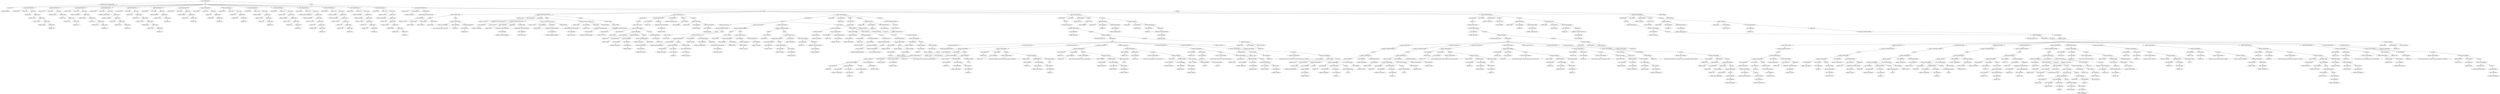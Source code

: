 digraph {
n0 [label="root (CompilationUnit)"];
n1 [label="packageDeclaration (PackageDeclaration)"];
n0 -> n1;
n2 [label="name (Name)"];
n1 -> n2;
n3 [label="identifier='templates'"];
n2 -> n3;
n4 [label="imports"];
n0 -> n4;
n5 [label="import (ImportDeclaration)"];
n4 -> n5;
n6 [label="isAsterisk='false'"];
n5 -> n6;
n7 [label="isStatic='false'"];
n5 -> n7;
n8 [label="name (Name)"];
n5 -> n8;
n9 [label="identifier='Sets'"];
n8 -> n9;
n10 [label="qualifier (Name)"];
n8 -> n10;
n11 [label="identifier='collect'"];
n10 -> n11;
n12 [label="qualifier (Name)"];
n10 -> n12;
n13 [label="identifier='common'"];
n12 -> n13;
n14 [label="qualifier (Name)"];
n12 -> n14;
n15 [label="identifier='google'"];
n14 -> n15;
n16 [label="qualifier (Name)"];
n14 -> n16;
n17 [label="identifier='com'"];
n16 -> n17;
n18 [label="import (ImportDeclaration)"];
n4 -> n18;
n19 [label="isAsterisk='true'"];
n18 -> n19;
n20 [label="isStatic='false'"];
n18 -> n20;
n21 [label="name (Name)"];
n18 -> n21;
n22 [label="identifier='contracts'"];
n21 -> n22;
n23 [label="qualifier (Name)"];
n21 -> n23;
n24 [label="identifier='core'"];
n23 -> n24;
n25 [label="qualifier (Name)"];
n23 -> n25;
n26 [label="identifier='corda'"];
n25 -> n26;
n27 [label="qualifier (Name)"];
n25 -> n27;
n28 [label="identifier='net'"];
n27 -> n28;
n29 [label="import (ImportDeclaration)"];
n4 -> n29;
n30 [label="isAsterisk='false'"];
n29 -> n30;
n31 [label="isStatic='false'"];
n29 -> n31;
n32 [label="name (Name)"];
n29 -> n32;
n33 [label="identifier='AbstractParty'"];
n32 -> n33;
n34 [label="qualifier (Name)"];
n32 -> n34;
n35 [label="identifier='identity'"];
n34 -> n35;
n36 [label="qualifier (Name)"];
n34 -> n36;
n37 [label="identifier='core'"];
n36 -> n37;
n38 [label="qualifier (Name)"];
n36 -> n38;
n39 [label="identifier='corda'"];
n38 -> n39;
n40 [label="qualifier (Name)"];
n38 -> n40;
n41 [label="identifier='net'"];
n40 -> n41;
n42 [label="import (ImportDeclaration)"];
n4 -> n42;
n43 [label="isAsterisk='false'"];
n42 -> n43;
n44 [label="isStatic='false'"];
n42 -> n44;
n45 [label="name (Name)"];
n42 -> n45;
n46 [label="identifier='LedgerTransaction'"];
n45 -> n46;
n47 [label="qualifier (Name)"];
n45 -> n47;
n48 [label="identifier='transactions'"];
n47 -> n48;
n49 [label="qualifier (Name)"];
n47 -> n49;
n50 [label="identifier='core'"];
n49 -> n50;
n51 [label="qualifier (Name)"];
n49 -> n51;
n52 [label="identifier='corda'"];
n51 -> n52;
n53 [label="qualifier (Name)"];
n51 -> n53;
n54 [label="identifier='net'"];
n53 -> n54;
n55 [label="import (ImportDeclaration)"];
n4 -> n55;
n56 [label="isAsterisk='false'"];
n55 -> n56;
n57 [label="isStatic='false'"];
n55 -> n57;
n58 [label="name (Name)"];
n55 -> n58;
n59 [label="identifier='Cash'"];
n58 -> n59;
n60 [label="qualifier (Name)"];
n58 -> n60;
n61 [label="identifier='asset'"];
n60 -> n61;
n62 [label="qualifier (Name)"];
n60 -> n62;
n63 [label="identifier='contracts'"];
n62 -> n63;
n64 [label="qualifier (Name)"];
n62 -> n64;
n65 [label="identifier='finance'"];
n64 -> n65;
n66 [label="qualifier (Name)"];
n64 -> n66;
n67 [label="identifier='corda'"];
n66 -> n67;
n68 [label="qualifier (Name)"];
n66 -> n68;
n69 [label="identifier='net'"];
n68 -> n69;
n70 [label="import (ImportDeclaration)"];
n4 -> n70;
n71 [label="isAsterisk='false'"];
n70 -> n71;
n72 [label="isStatic='false'"];
n70 -> n72;
n73 [label="name (Name)"];
n70 -> n73;
n74 [label="identifier='PublicKey'"];
n73 -> n74;
n75 [label="qualifier (Name)"];
n73 -> n75;
n76 [label="identifier='security'"];
n75 -> n76;
n77 [label="qualifier (Name)"];
n75 -> n77;
n78 [label="identifier='java'"];
n77 -> n78;
n79 [label="import (ImportDeclaration)"];
n4 -> n79;
n80 [label="isAsterisk='false'"];
n79 -> n80;
n81 [label="isStatic='false'"];
n79 -> n81;
n82 [label="name (Name)"];
n79 -> n82;
n83 [label="identifier='HashSet'"];
n82 -> n83;
n84 [label="qualifier (Name)"];
n82 -> n84;
n85 [label="identifier='util'"];
n84 -> n85;
n86 [label="qualifier (Name)"];
n84 -> n86;
n87 [label="identifier='java'"];
n86 -> n87;
n88 [label="import (ImportDeclaration)"];
n4 -> n88;
n89 [label="isAsterisk='false'"];
n88 -> n89;
n90 [label="isStatic='false'"];
n88 -> n90;
n91 [label="name (Name)"];
n88 -> n91;
n92 [label="identifier='List'"];
n91 -> n92;
n93 [label="qualifier (Name)"];
n91 -> n93;
n94 [label="identifier='util'"];
n93 -> n94;
n95 [label="qualifier (Name)"];
n93 -> n95;
n96 [label="identifier='java'"];
n95 -> n96;
n97 [label="import (ImportDeclaration)"];
n4 -> n97;
n98 [label="isAsterisk='false'"];
n97 -> n98;
n99 [label="isStatic='false'"];
n97 -> n99;
n100 [label="name (Name)"];
n97 -> n100;
n101 [label="identifier='Set'"];
n100 -> n101;
n102 [label="qualifier (Name)"];
n100 -> n102;
n103 [label="identifier='util'"];
n102 -> n103;
n104 [label="qualifier (Name)"];
n102 -> n104;
n105 [label="identifier='java'"];
n104 -> n105;
n106 [label="import (ImportDeclaration)"];
n4 -> n106;
n107 [label="isAsterisk='false'"];
n106 -> n107;
n108 [label="isStatic='false'"];
n106 -> n108;
n109 [label="name (Name)"];
n106 -> n109;
n110 [label="identifier='Collectors'"];
n109 -> n110;
n111 [label="qualifier (Name)"];
n109 -> n111;
n112 [label="identifier='stream'"];
n111 -> n112;
n113 [label="qualifier (Name)"];
n111 -> n113;
n114 [label="identifier='util'"];
n113 -> n114;
n115 [label="qualifier (Name)"];
n113 -> n115;
n116 [label="identifier='java'"];
n115 -> n116;
n117 [label="import (ImportDeclaration)"];
n4 -> n117;
n118 [label="isAsterisk='false'"];
n117 -> n118;
n119 [label="isStatic='true'"];
n117 -> n119;
n120 [label="name (Name)"];
n117 -> n120;
n121 [label="identifier='toSet'"];
n120 -> n121;
n122 [label="qualifier (Name)"];
n120 -> n122;
n123 [label="identifier='Collectors'"];
n122 -> n123;
n124 [label="qualifier (Name)"];
n122 -> n124;
n125 [label="identifier='stream'"];
n124 -> n125;
n126 [label="qualifier (Name)"];
n124 -> n126;
n127 [label="identifier='util'"];
n126 -> n127;
n128 [label="qualifier (Name)"];
n126 -> n128;
n129 [label="identifier='java'"];
n128 -> n129;
n130 [label="import (ImportDeclaration)"];
n4 -> n130;
n131 [label="isAsterisk='false'"];
n130 -> n131;
n132 [label="isStatic='true'"];
n130 -> n132;
n133 [label="name (Name)"];
n130 -> n133;
n134 [label="identifier='requireSingleCommand'"];
n133 -> n134;
n135 [label="qualifier (Name)"];
n133 -> n135;
n136 [label="identifier='ContractsDSL'"];
n135 -> n136;
n137 [label="qualifier (Name)"];
n135 -> n137;
n138 [label="identifier='contracts'"];
n137 -> n138;
n139 [label="qualifier (Name)"];
n137 -> n139;
n140 [label="identifier='core'"];
n139 -> n140;
n141 [label="qualifier (Name)"];
n139 -> n141;
n142 [label="identifier='corda'"];
n141 -> n142;
n143 [label="qualifier (Name)"];
n141 -> n143;
n144 [label="identifier='net'"];
n143 -> n144;
n145 [label="import (ImportDeclaration)"];
n4 -> n145;
n146 [label="isAsterisk='false'"];
n145 -> n146;
n147 [label="isStatic='true'"];
n145 -> n147;
n148 [label="name (Name)"];
n145 -> n148;
n149 [label="identifier='requireThat'"];
n148 -> n149;
n150 [label="qualifier (Name)"];
n148 -> n150;
n151 [label="identifier='ContractsDSL'"];
n150 -> n151;
n152 [label="qualifier (Name)"];
n150 -> n152;
n153 [label="identifier='contracts'"];
n152 -> n153;
n154 [label="qualifier (Name)"];
n152 -> n154;
n155 [label="identifier='core'"];
n154 -> n155;
n156 [label="qualifier (Name)"];
n154 -> n156;
n157 [label="identifier='corda'"];
n156 -> n157;
n158 [label="qualifier (Name)"];
n156 -> n158;
n159 [label="identifier='net'"];
n158 -> n159;
n160 [label="import (ImportDeclaration)"];
n4 -> n160;
n161 [label="isAsterisk='false'"];
n160 -> n161;
n162 [label="isStatic='true'"];
n160 -> n162;
n163 [label="name (Name)"];
n160 -> n163;
n164 [label="identifier='withoutIssuer'"];
n163 -> n164;
n165 [label="qualifier (Name)"];
n163 -> n165;
n166 [label="identifier='Structures'"];
n165 -> n166;
n167 [label="qualifier (Name)"];
n165 -> n167;
n168 [label="identifier='contracts'"];
n167 -> n168;
n169 [label="qualifier (Name)"];
n167 -> n169;
n170 [label="identifier='core'"];
n169 -> n170;
n171 [label="qualifier (Name)"];
n169 -> n171;
n172 [label="identifier='corda'"];
n171 -> n172;
n173 [label="qualifier (Name)"];
n171 -> n173;
n174 [label="identifier='net'"];
n173 -> n174;
n175 [label="import (ImportDeclaration)"];
n4 -> n175;
n176 [label="isAsterisk='false'"];
n175 -> n176;
n177 [label="isStatic='true'"];
n175 -> n177;
n178 [label="name (Name)"];
n175 -> n178;
n179 [label="identifier='sumCash'"];
n178 -> n179;
n180 [label="qualifier (Name)"];
n178 -> n180;
n181 [label="identifier='StateSumming'"];
n180 -> n181;
n182 [label="qualifier (Name)"];
n180 -> n182;
n183 [label="identifier='utils'"];
n182 -> n183;
n184 [label="qualifier (Name)"];
n182 -> n184;
n185 [label="identifier='contracts'"];
n184 -> n185;
n186 [label="qualifier (Name)"];
n184 -> n186;
n187 [label="identifier='finance'"];
n186 -> n187;
n188 [label="qualifier (Name)"];
n186 -> n188;
n189 [label="identifier='corda'"];
n188 -> n189;
n190 [label="qualifier (Name)"];
n188 -> n190;
n191 [label="identifier='net'"];
n190 -> n191;
n192 [label="types"];
n0 -> n192;
n193 [label="type (ClassOrInterfaceDeclaration)"];
n192 -> n193;
n194 [label="isInterface='false'"];
n193 -> n194;
n195 [label="name (SimpleName)"];
n193 -> n195;
n196 [label="identifier='IOUContract'"];
n195 -> n196;
n197 [label="implementedTypes"];
n193 -> n197;
n198 [label="implementedType (ClassOrInterfaceType)"];
n197 -> n198;
n199 [label="name (SimpleName)"];
n198 -> n199;
n200 [label="identifier='Contract'"];
n199 -> n200;
n201 [label="members"];
n193 -> n201;
n202 [label="member (FieldDeclaration)"];
n201 -> n202;
n203 [label="modifiers"];
n202 -> n203;
n204 [label="modifier (Modifier)"];
n203 -> n204;
n205 [label="keyword='PUBLIC'"];
n204 -> n205;
n206 [label="modifier (Modifier)"];
n203 -> n206;
n207 [label="keyword='STATIC'"];
n206 -> n207;
n208 [label="modifier (Modifier)"];
n203 -> n208;
n209 [label="keyword='FINAL'"];
n208 -> n209;
n210 [label="variables"];
n202 -> n210;
n211 [label="variable (VariableDeclarator)"];
n210 -> n211;
n212 [label="initializer (StringLiteralExpr)"];
n211 -> n212;
n213 [label="value='com.example.contract.IOUContract'"];
n212 -> n213;
n214 [label="name (SimpleName)"];
n211 -> n214;
n215 [label="identifier='ID'"];
n214 -> n215;
n216 [label="type (ClassOrInterfaceType)"];
n211 -> n216;
n217 [label="name (SimpleName)"];
n216 -> n217;
n218 [label="identifier='String'"];
n217 -> n218;
n219 [label="member (ClassOrInterfaceDeclaration)"];
n201 -> n219;
n220 [label="isInterface='true'"];
n219 -> n220;
n221 [label="name (SimpleName)"];
n219 -> n221;
n222 [label="identifier='Commands'"];
n221 -> n222;
n223 [label="extendedTypes"];
n219 -> n223;
n224 [label="extendedType (ClassOrInterfaceType)"];
n223 -> n224;
n225 [label="name (SimpleName)"];
n224 -> n225;
n226 [label="identifier='CommandData'"];
n225 -> n226;
n227 [label="members"];
n219 -> n227;
n228 [label="member (ClassOrInterfaceDeclaration)"];
n227 -> n228;
n229 [label="isInterface='false'"];
n228 -> n229;
n230 [label="name (SimpleName)"];
n228 -> n230;
n231 [label="identifier='Issue'"];
n230 -> n231;
n232 [label="extendedTypes"];
n228 -> n232;
n233 [label="extendedType (ClassOrInterfaceType)"];
n232 -> n233;
n234 [label="name (SimpleName)"];
n233 -> n234;
n235 [label="identifier='TypeOnlyCommandData'"];
n234 -> n235;
n236 [label="implementedTypes"];
n228 -> n236;
n237 [label="implementedType (ClassOrInterfaceType)"];
n236 -> n237;
n238 [label="name (SimpleName)"];
n237 -> n238;
n239 [label="identifier='Commands'"];
n238 -> n239;
n240 [label="member (ClassOrInterfaceDeclaration)"];
n227 -> n240;
n241 [label="isInterface='false'"];
n240 -> n241;
n242 [label="name (SimpleName)"];
n240 -> n242;
n243 [label="identifier='Transfer'"];
n242 -> n243;
n244 [label="extendedTypes"];
n240 -> n244;
n245 [label="extendedType (ClassOrInterfaceType)"];
n244 -> n245;
n246 [label="name (SimpleName)"];
n245 -> n246;
n247 [label="identifier='TypeOnlyCommandData'"];
n246 -> n247;
n248 [label="implementedTypes"];
n240 -> n248;
n249 [label="implementedType (ClassOrInterfaceType)"];
n248 -> n249;
n250 [label="name (SimpleName)"];
n249 -> n250;
n251 [label="identifier='Commands'"];
n250 -> n251;
n252 [label="member (ClassOrInterfaceDeclaration)"];
n227 -> n252;
n253 [label="isInterface='false'"];
n252 -> n253;
n254 [label="name (SimpleName)"];
n252 -> n254;
n255 [label="identifier='Settle'"];
n254 -> n255;
n256 [label="extendedTypes"];
n252 -> n256;
n257 [label="extendedType (ClassOrInterfaceType)"];
n256 -> n257;
n258 [label="name (SimpleName)"];
n257 -> n258;
n259 [label="identifier='TypeOnlyCommandData'"];
n258 -> n259;
n260 [label="implementedTypes"];
n252 -> n260;
n261 [label="implementedType (ClassOrInterfaceType)"];
n260 -> n261;
n262 [label="name (SimpleName)"];
n261 -> n262;
n263 [label="identifier='Commands'"];
n262 -> n263;
n264 [label="modifiers"];
n219 -> n264;
n265 [label="modifier (Modifier)"];
n264 -> n265;
n266 [label="keyword='PUBLIC'"];
n265 -> n266;
n267 [label="member (MethodDeclaration)"];
n201 -> n267;
n268 [label="body (BlockStmt)"];
n267 -> n268;
n269 [label="statements"];
n268 -> n269;
n270 [label="statement (ReturnStmt)"];
n269 -> n270;
n271 [label="expression (MethodCallExpr)"];
n270 -> n271;
n272 [label="name (SimpleName)"];
n271 -> n272;
n273 [label="identifier='collect'"];
n272 -> n273;
n274 [label="scope (MethodCallExpr)"];
n271 -> n274;
n275 [label="name (SimpleName)"];
n274 -> n275;
n276 [label="identifier='map'"];
n275 -> n276;
n277 [label="scope (MethodCallExpr)"];
n274 -> n277;
n278 [label="name (SimpleName)"];
n277 -> n278;
n279 [label="identifier='stream'"];
n278 -> n279;
n280 [label="scope (MethodCallExpr)"];
n277 -> n280;
n281 [label="name (SimpleName)"];
n280 -> n281;
n282 [label="identifier='getParticipants'"];
n281 -> n282;
n283 [label="scope (NameExpr)"];
n280 -> n283;
n284 [label="name (SimpleName)"];
n283 -> n284;
n285 [label="identifier='obligation'"];
n284 -> n285;
n286 [label="arguments"];
n274 -> n286;
n287 [label="argument (MethodReferenceExpr)"];
n286 -> n287;
n288 [label="identifier='getOwningKey'"];
n287 -> n288;
n289 [label="scope (TypeExpr)"];
n287 -> n289;
n290 [label="type (ClassOrInterfaceType)"];
n289 -> n290;
n291 [label="name (SimpleName)"];
n290 -> n291;
n292 [label="identifier='AbstractParty'"];
n291 -> n292;
n293 [label="arguments"];
n271 -> n293;
n294 [label="argument (MethodCallExpr)"];
n293 -> n294;
n295 [label="name (SimpleName)"];
n294 -> n295;
n296 [label="identifier='toSet'"];
n295 -> n296;
n297 [label="type (ClassOrInterfaceType)"];
n267 -> n297;
n298 [label="name (SimpleName)"];
n297 -> n298;
n299 [label="identifier='Set'"];
n298 -> n299;
n300 [label="typeArguments"];
n297 -> n300;
n301 [label="typeArgument (ClassOrInterfaceType)"];
n300 -> n301;
n302 [label="name (SimpleName)"];
n301 -> n302;
n303 [label="identifier='PublicKey'"];
n302 -> n303;
n304 [label="name (SimpleName)"];
n267 -> n304;
n305 [label="identifier='keysFromParticipants'"];
n304 -> n305;
n306 [label="modifiers"];
n267 -> n306;
n307 [label="modifier (Modifier)"];
n306 -> n307;
n308 [label="keyword='PRIVATE'"];
n307 -> n308;
n309 [label="parameters"];
n267 -> n309;
n310 [label="parameter (Parameter)"];
n309 -> n310;
n311 [label="isVarArgs='false'"];
n310 -> n311;
n312 [label="name (SimpleName)"];
n310 -> n312;
n313 [label="identifier='obligation'"];
n312 -> n313;
n314 [label="type (ClassOrInterfaceType)"];
n310 -> n314;
n315 [label="name (SimpleName)"];
n314 -> n315;
n316 [label="identifier='IOUState'"];
n315 -> n316;
n317 [label="member (MethodDeclaration)"];
n201 -> n317;
n318 [label="body (BlockStmt)"];
n317 -> n318;
n319 [label="statements"];
n318 -> n319;
n320 [label="statement (ExpressionStmt)"];
n319 -> n320;
n321 [label="expression (VariableDeclarationExpr)"];
n320 -> n321;
n322 [label="modifiers"];
n321 -> n322;
n323 [label="modifier (Modifier)"];
n322 -> n323;
n324 [label="keyword='FINAL'"];
n323 -> n324;
n325 [label="variables"];
n321 -> n325;
n326 [label="variable (VariableDeclarator)"];
n325 -> n326;
n327 [label="initializer (MethodCallExpr)"];
n326 -> n327;
n328 [label="name (SimpleName)"];
n327 -> n328;
n329 [label="identifier='requireSingleCommand'"];
n328 -> n329;
n330 [label="arguments"];
n327 -> n330;
n331 [label="argument (MethodCallExpr)"];
n330 -> n331;
n332 [label="name (SimpleName)"];
n331 -> n332;
n333 [label="identifier='getCommands'"];
n332 -> n333;
n334 [label="scope (NameExpr)"];
n331 -> n334;
n335 [label="name (SimpleName)"];
n334 -> n335;
n336 [label="identifier='tx'"];
n335 -> n336;
n337 [label="argument (ClassExpr)"];
n330 -> n337;
n338 [label="type (ClassOrInterfaceType)"];
n337 -> n338;
n339 [label="name (SimpleName)"];
n338 -> n339;
n340 [label="identifier='Commands'"];
n339 -> n340;
n341 [label="name (SimpleName)"];
n326 -> n341;
n342 [label="identifier='command'"];
n341 -> n342;
n343 [label="type (ClassOrInterfaceType)"];
n326 -> n343;
n344 [label="name (SimpleName)"];
n343 -> n344;
n345 [label="identifier='CommandWithParties'"];
n344 -> n345;
n346 [label="typeArguments"];
n343 -> n346;
n347 [label="typeArgument (ClassOrInterfaceType)"];
n346 -> n347;
n348 [label="name (SimpleName)"];
n347 -> n348;
n349 [label="identifier='Commands'"];
n348 -> n349;
n350 [label="statement (ExpressionStmt)"];
n319 -> n350;
n351 [label="expression (VariableDeclarationExpr)"];
n350 -> n351;
n352 [label="modifiers"];
n351 -> n352;
n353 [label="modifier (Modifier)"];
n352 -> n353;
n354 [label="keyword='FINAL'"];
n353 -> n354;
n355 [label="variables"];
n351 -> n355;
n356 [label="variable (VariableDeclarator)"];
n355 -> n356;
n357 [label="initializer (MethodCallExpr)"];
n356 -> n357;
n358 [label="name (SimpleName)"];
n357 -> n358;
n359 [label="identifier='getValue'"];
n358 -> n359;
n360 [label="scope (NameExpr)"];
n357 -> n360;
n361 [label="name (SimpleName)"];
n360 -> n361;
n362 [label="identifier='command'"];
n361 -> n362;
n363 [label="name (SimpleName)"];
n356 -> n363;
n364 [label="identifier='commandData'"];
n363 -> n364;
n365 [label="type (ClassOrInterfaceType)"];
n356 -> n365;
n366 [label="name (SimpleName)"];
n365 -> n366;
n367 [label="identifier='Commands'"];
n366 -> n367;
n368 [label="statement (ExpressionStmt)"];
n319 -> n368;
n369 [label="expression (VariableDeclarationExpr)"];
n368 -> n369;
n370 [label="modifiers"];
n369 -> n370;
n371 [label="modifier (Modifier)"];
n370 -> n371;
n372 [label="keyword='FINAL'"];
n371 -> n372;
n373 [label="variables"];
n369 -> n373;
n374 [label="variable (VariableDeclarator)"];
n373 -> n374;
n375 [label="initializer (ObjectCreationExpr)"];
n374 -> n375;
n376 [label="type (ClassOrInterfaceType)"];
n375 -> n376;
n377 [label="name (SimpleName)"];
n376 -> n377;
n378 [label="identifier='HashSet'"];
n377 -> n378;
n379 [label="arguments"];
n375 -> n379;
n380 [label="argument (MethodCallExpr)"];
n379 -> n380;
n381 [label="name (SimpleName)"];
n380 -> n381;
n382 [label="identifier='getSigners'"];
n381 -> n382;
n383 [label="scope (NameExpr)"];
n380 -> n383;
n384 [label="name (SimpleName)"];
n383 -> n384;
n385 [label="identifier='command'"];
n384 -> n385;
n386 [label="name (SimpleName)"];
n374 -> n386;
n387 [label="identifier='setOfSigners'"];
n386 -> n387;
n388 [label="type (ClassOrInterfaceType)"];
n374 -> n388;
n389 [label="name (SimpleName)"];
n388 -> n389;
n390 [label="identifier='Set'"];
n389 -> n390;
n391 [label="typeArguments"];
n388 -> n391;
n392 [label="typeArgument (ClassOrInterfaceType)"];
n391 -> n392;
n393 [label="name (SimpleName)"];
n392 -> n393;
n394 [label="identifier='PublicKey'"];
n393 -> n394;
n395 [label="statement (IfStmt)"];
n319 -> n395;
n396 [label="condition (InstanceOfExpr)"];
n395 -> n396;
n397 [label="expression (NameExpr)"];
n396 -> n397;
n398 [label="name (SimpleName)"];
n397 -> n398;
n399 [label="identifier='commandData'"];
n398 -> n399;
n400 [label="type (ClassOrInterfaceType)"];
n396 -> n400;
n401 [label="name (SimpleName)"];
n400 -> n401;
n402 [label="identifier='Issue'"];
n401 -> n402;
n403 [label="scope (ClassOrInterfaceType)"];
n400 -> n403;
n404 [label="name (SimpleName)"];
n403 -> n404;
n405 [label="identifier='Commands'"];
n404 -> n405;
n406 [label="elseStmt (IfStmt)"];
n395 -> n406;
n407 [label="condition (InstanceOfExpr)"];
n406 -> n407;
n408 [label="expression (NameExpr)"];
n407 -> n408;
n409 [label="name (SimpleName)"];
n408 -> n409;
n410 [label="identifier='commandData'"];
n409 -> n410;
n411 [label="type (ClassOrInterfaceType)"];
n407 -> n411;
n412 [label="name (SimpleName)"];
n411 -> n412;
n413 [label="identifier='Settle'"];
n412 -> n413;
n414 [label="scope (ClassOrInterfaceType)"];
n411 -> n414;
n415 [label="name (SimpleName)"];
n414 -> n415;
n416 [label="identifier='Commands'"];
n415 -> n416;
n417 [label="elseStmt (BlockStmt)"];
n406 -> n417;
n418 [label="statements"];
n417 -> n418;
n419 [label="statement (ThrowStmt)"];
n418 -> n419;
n420 [label="expression (ObjectCreationExpr)"];
n419 -> n420;
n421 [label="type (ClassOrInterfaceType)"];
n420 -> n421;
n422 [label="name (SimpleName)"];
n421 -> n422;
n423 [label="identifier='IllegalArgumentException'"];
n422 -> n423;
n424 [label="arguments"];
n420 -> n424;
n425 [label="argument (StringLiteralExpr)"];
n424 -> n425;
n426 [label="value='Unrecognised command.'"];
n425 -> n426;
n427 [label="thenStmt (BlockStmt)"];
n406 -> n427;
n428 [label="statements"];
n427 -> n428;
n429 [label="statement (ExpressionStmt)"];
n428 -> n429;
n430 [label="expression (MethodCallExpr)"];
n429 -> n430;
n431 [label="name (SimpleName)"];
n430 -> n431;
n432 [label="identifier='verifySettle'"];
n431 -> n432;
n433 [label="arguments"];
n430 -> n433;
n434 [label="argument (NameExpr)"];
n433 -> n434;
n435 [label="name (SimpleName)"];
n434 -> n435;
n436 [label="identifier='tx'"];
n435 -> n436;
n437 [label="argument (NameExpr)"];
n433 -> n437;
n438 [label="name (SimpleName)"];
n437 -> n438;
n439 [label="identifier='setOfSigners'"];
n438 -> n439;
n440 [label="thenStmt (BlockStmt)"];
n395 -> n440;
n441 [label="statements"];
n440 -> n441;
n442 [label="statement (ExpressionStmt)"];
n441 -> n442;
n443 [label="expression (MethodCallExpr)"];
n442 -> n443;
n444 [label="name (SimpleName)"];
n443 -> n444;
n445 [label="identifier='verifyIssue'"];
n444 -> n445;
n446 [label="arguments"];
n443 -> n446;
n447 [label="argument (NameExpr)"];
n446 -> n447;
n448 [label="name (SimpleName)"];
n447 -> n448;
n449 [label="identifier='tx'"];
n448 -> n449;
n450 [label="argument (NameExpr)"];
n446 -> n450;
n451 [label="name (SimpleName)"];
n450 -> n451;
n452 [label="identifier='setOfSigners'"];
n451 -> n452;
n453 [label="type (VoidType)"];
n317 -> n453;
n454 [label="name (SimpleName)"];
n317 -> n454;
n455 [label="identifier='verify'"];
n454 -> n455;
n456 [label="modifiers"];
n317 -> n456;
n457 [label="modifier (Modifier)"];
n456 -> n457;
n458 [label="keyword='PUBLIC'"];
n457 -> n458;
n459 [label="parameters"];
n317 -> n459;
n460 [label="parameter (Parameter)"];
n459 -> n460;
n461 [label="isVarArgs='false'"];
n460 -> n461;
n462 [label="name (SimpleName)"];
n460 -> n462;
n463 [label="identifier='tx'"];
n462 -> n463;
n464 [label="type (ClassOrInterfaceType)"];
n460 -> n464;
n465 [label="name (SimpleName)"];
n464 -> n465;
n466 [label="identifier='LedgerTransaction'"];
n465 -> n466;
n467 [label="annotations"];
n317 -> n467;
n468 [label="annotation (MarkerAnnotationExpr)"];
n467 -> n468;
n469 [label="name (Name)"];
n468 -> n469;
n470 [label="identifier='Override'"];
n469 -> n470;
n471 [label="member (MethodDeclaration)"];
n201 -> n471;
n472 [label="body (BlockStmt)"];
n471 -> n472;
n473 [label="statements"];
n472 -> n473;
n474 [label="statement (ExpressionStmt)"];
n473 -> n474;
n475 [label="expression (MethodCallExpr)"];
n474 -> n475;
n476 [label="name (SimpleName)"];
n475 -> n476;
n477 [label="identifier='requireThat'"];
n476 -> n477;
n478 [label="arguments"];
n475 -> n478;
n479 [label="argument (LambdaExpr)"];
n478 -> n479;
n480 [label="isEnclosingParameters='false'"];
n479 -> n480;
n481 [label="body (BlockStmt)"];
n479 -> n481;
n482 [label="statements"];
n481 -> n482;
n483 [label="statement (ExpressionStmt)"];
n482 -> n483;
n484 [label="expression (VariableDeclarationExpr)"];
n483 -> n484;
n485 [label="variables"];
n484 -> n485;
n486 [label="variable (VariableDeclarator)"];
n485 -> n486;
n487 [label="initializer (CastExpr)"];
n486 -> n487;
n488 [label="expression (MethodCallExpr)"];
n487 -> n488;
n489 [label="name (SimpleName)"];
n488 -> n489;
n490 [label="identifier='get'"];
n489 -> n490;
n491 [label="scope (MethodCallExpr)"];
n488 -> n491;
n492 [label="name (SimpleName)"];
n491 -> n492;
n493 [label="identifier='getOutputStates'"];
n492 -> n493;
n494 [label="scope (NameExpr)"];
n491 -> n494;
n495 [label="name (SimpleName)"];
n494 -> n495;
n496 [label="identifier='tx'"];
n495 -> n496;
n497 [label="arguments"];
n488 -> n497;
n498 [label="argument (IntegerLiteralExpr)"];
n497 -> n498;
n499 [label="value='0'"];
n498 -> n499;
n500 [label="type (ClassOrInterfaceType)"];
n487 -> n500;
n501 [label="name (SimpleName)"];
n500 -> n501;
n502 [label="identifier='IOUState'"];
n501 -> n502;
n503 [label="name (SimpleName)"];
n486 -> n503;
n504 [label="identifier='obligation'"];
n503 -> n504;
n505 [label="type (ClassOrInterfaceType)"];
n486 -> n505;
n506 [label="name (SimpleName)"];
n505 -> n506;
n507 [label="identifier='IOUState'"];
n506 -> n507;
n508 [label="statement (ExpressionStmt)"];
n482 -> n508;
n509 [label="expression (MethodCallExpr)"];
n508 -> n509;
n510 [label="name (SimpleName)"];
n509 -> n510;
n511 [label="identifier='using'"];
n510 -> n511;
n512 [label="scope (NameExpr)"];
n509 -> n512;
n513 [label="name (SimpleName)"];
n512 -> n513;
n514 [label="identifier='req'"];
n513 -> n514;
n515 [label="arguments"];
n509 -> n515;
n516 [label="argument (StringLiteralExpr)"];
n515 -> n516;
n517 [label="value='No inputs should be consumed when issuing an obligation.'"];
n516 -> n517;
n518 [label="argument (BinaryExpr)"];
n515 -> n518;
n519 [label="operator='EQUALS'"];
n518 -> n519;
n520 [label="left (MethodCallExpr)"];
n518 -> n520;
n521 [label="name (SimpleName)"];
n520 -> n521;
n522 [label="identifier='size'"];
n521 -> n522;
n523 [label="scope (MethodCallExpr)"];
n520 -> n523;
n524 [label="name (SimpleName)"];
n523 -> n524;
n525 [label="identifier='getInputStates'"];
n524 -> n525;
n526 [label="scope (NameExpr)"];
n523 -> n526;
n527 [label="name (SimpleName)"];
n526 -> n527;
n528 [label="identifier='tx'"];
n527 -> n528;
n529 [label="right (IntegerLiteralExpr)"];
n518 -> n529;
n530 [label="value='0'"];
n529 -> n530;
n531 [label="statement (ExpressionStmt)"];
n482 -> n531;
n532 [label="expression (MethodCallExpr)"];
n531 -> n532;
n533 [label="name (SimpleName)"];
n532 -> n533;
n534 [label="identifier='using'"];
n533 -> n534;
n535 [label="scope (NameExpr)"];
n532 -> n535;
n536 [label="name (SimpleName)"];
n535 -> n536;
n537 [label="identifier='req'"];
n536 -> n537;
n538 [label="arguments"];
n532 -> n538;
n539 [label="argument (StringLiteralExpr)"];
n538 -> n539;
n540 [label="value='Only one obligation state should be created when issuing an obligation.'"];
n539 -> n540;
n541 [label="argument (BinaryExpr)"];
n538 -> n541;
n542 [label="operator='EQUALS'"];
n541 -> n542;
n543 [label="left (MethodCallExpr)"];
n541 -> n543;
n544 [label="name (SimpleName)"];
n543 -> n544;
n545 [label="identifier='size'"];
n544 -> n545;
n546 [label="scope (MethodCallExpr)"];
n543 -> n546;
n547 [label="name (SimpleName)"];
n546 -> n547;
n548 [label="identifier='getOutputStates'"];
n547 -> n548;
n549 [label="scope (NameExpr)"];
n546 -> n549;
n550 [label="name (SimpleName)"];
n549 -> n550;
n551 [label="identifier='tx'"];
n550 -> n551;
n552 [label="right (IntegerLiteralExpr)"];
n541 -> n552;
n553 [label="value='1'"];
n552 -> n553;
n554 [label="statement (ExpressionStmt)"];
n482 -> n554;
n555 [label="expression (MethodCallExpr)"];
n554 -> n555;
n556 [label="name (SimpleName)"];
n555 -> n556;
n557 [label="identifier='using'"];
n556 -> n557;
n558 [label="scope (NameExpr)"];
n555 -> n558;
n559 [label="name (SimpleName)"];
n558 -> n559;
n560 [label="identifier='req'"];
n559 -> n560;
n561 [label="arguments"];
n555 -> n561;
n562 [label="argument (StringLiteralExpr)"];
n561 -> n562;
n563 [label="value='A newly issued obligation must have a positive amount.'"];
n562 -> n563;
n564 [label="argument (BinaryExpr)"];
n561 -> n564;
n565 [label="operator='GREATER'"];
n564 -> n565;
n566 [label="left (MethodCallExpr)"];
n564 -> n566;
n567 [label="name (SimpleName)"];
n566 -> n567;
n568 [label="identifier='getQuantity'"];
n567 -> n568;
n569 [label="scope (MethodCallExpr)"];
n566 -> n569;
n570 [label="name (SimpleName)"];
n569 -> n570;
n571 [label="identifier='getValue'"];
n570 -> n571;
n572 [label="scope (NameExpr)"];
n569 -> n572;
n573 [label="name (SimpleName)"];
n572 -> n573;
n574 [label="identifier='obligation'"];
n573 -> n574;
n575 [label="right (IntegerLiteralExpr)"];
n564 -> n575;
n576 [label="value='0'"];
n575 -> n576;
n577 [label="statement (ExpressionStmt)"];
n482 -> n577;
n578 [label="expression (MethodCallExpr)"];
n577 -> n578;
n579 [label="name (SimpleName)"];
n578 -> n579;
n580 [label="identifier='using'"];
n579 -> n580;
n581 [label="scope (NameExpr)"];
n578 -> n581;
n582 [label="name (SimpleName)"];
n581 -> n582;
n583 [label="identifier='req'"];
n582 -> n583;
n584 [label="arguments"];
n578 -> n584;
n585 [label="argument (StringLiteralExpr)"];
n584 -> n585;
n586 [label="value='A newly issued obligation must be less than $150.'"];
n585 -> n586;
n587 [label="argument (BinaryExpr)"];
n584 -> n587;
n588 [label="operator='LESS'"];
n587 -> n588;
n589 [label="left (MethodCallExpr)"];
n587 -> n589;
n590 [label="name (SimpleName)"];
n589 -> n590;
n591 [label="identifier='getQuantity'"];
n590 -> n591;
n592 [label="scope (MethodCallExpr)"];
n589 -> n592;
n593 [label="name (SimpleName)"];
n592 -> n593;
n594 [label="identifier='getValue'"];
n593 -> n594;
n595 [label="scope (NameExpr)"];
n592 -> n595;
n596 [label="name (SimpleName)"];
n595 -> n596;
n597 [label="identifier='obligation'"];
n596 -> n597;
n598 [label="right (BinaryExpr)"];
n587 -> n598;
n599 [label="operator='MULTIPLY'"];
n598 -> n599;
n600 [label="left (IntegerLiteralExpr)"];
n598 -> n600;
n601 [label="value='150'"];
n600 -> n601;
n602 [label="right (IntegerLiteralExpr)"];
n598 -> n602;
n603 [label="value='100'"];
n602 -> n603;
n604 [label="statement (ExpressionStmt)"];
n482 -> n604;
n605 [label="expression (MethodCallExpr)"];
n604 -> n605;
n606 [label="name (SimpleName)"];
n605 -> n606;
n607 [label="identifier='using'"];
n606 -> n607;
n608 [label="scope (NameExpr)"];
n605 -> n608;
n609 [label="name (SimpleName)"];
n608 -> n609;
n610 [label="identifier='req'"];
n609 -> n610;
n611 [label="arguments"];
n605 -> n611;
n612 [label="argument (StringLiteralExpr)"];
n611 -> n612;
n613 [label="value='The lender and borrower cannot be the same identity.'"];
n612 -> n613;
n614 [label="argument (MethodCallExpr)"];
n611 -> n614;
n615 [label="name (SimpleName)"];
n614 -> n615;
n616 [label="identifier='equals'"];
n615 -> n616;
n617 [label="scope (MethodCallExpr)"];
n614 -> n617;
n618 [label="name (SimpleName)"];
n617 -> n618;
n619 [label="identifier='getBorrower'"];
n618 -> n619;
n620 [label="scope (NameExpr)"];
n617 -> n620;
n621 [label="name (SimpleName)"];
n620 -> n621;
n622 [label="identifier='obligation'"];
n621 -> n622;
n623 [label="arguments"];
n614 -> n623;
n624 [label="argument (MethodCallExpr)"];
n623 -> n624;
n625 [label="name (SimpleName)"];
n624 -> n625;
n626 [label="identifier='getLender'"];
n625 -> n626;
n627 [label="scope (NameExpr)"];
n624 -> n627;
n628 [label="name (SimpleName)"];
n627 -> n628;
n629 [label="identifier='obligation'"];
n628 -> n629;
n630 [label="statement (ExpressionStmt)"];
n482 -> n630;
n631 [label="expression (MethodCallExpr)"];
n630 -> n631;
n632 [label="name (SimpleName)"];
n631 -> n632;
n633 [label="identifier='using'"];
n632 -> n633;
n634 [label="scope (NameExpr)"];
n631 -> n634;
n635 [label="name (SimpleName)"];
n634 -> n635;
n636 [label="identifier='req'"];
n635 -> n636;
n637 [label="arguments"];
n631 -> n637;
n638 [label="argument (StringLiteralExpr)"];
n637 -> n638;
n639 [label="value='Both lender and borrower together only may sign obligation issue transaction.'"];
n638 -> n639;
n640 [label="argument (MethodCallExpr)"];
n637 -> n640;
n641 [label="name (SimpleName)"];
n640 -> n641;
n642 [label="identifier='equals'"];
n641 -> n642;
n643 [label="scope (NameExpr)"];
n640 -> n643;
n644 [label="name (SimpleName)"];
n643 -> n644;
n645 [label="identifier='signers'"];
n644 -> n645;
n646 [label="arguments"];
n640 -> n646;
n647 [label="argument (MethodCallExpr)"];
n646 -> n647;
n648 [label="name (SimpleName)"];
n647 -> n648;
n649 [label="identifier='keysFromParticipants'"];
n648 -> n649;
n650 [label="arguments"];
n647 -> n650;
n651 [label="argument (NameExpr)"];
n650 -> n651;
n652 [label="name (SimpleName)"];
n651 -> n652;
n653 [label="identifier='obligation'"];
n652 -> n653;
n654 [label="statement (ReturnStmt)"];
n482 -> n654;
n655 [label="expression (NullLiteralExpr)"];
n654 -> n655;
n656 [label="parameters"];
n479 -> n656;
n657 [label="parameter (Parameter)"];
n656 -> n657;
n658 [label="isVarArgs='false'"];
n657 -> n658;
n659 [label="name (SimpleName)"];
n657 -> n659;
n660 [label="identifier='req'"];
n659 -> n660;
n661 [label="type (UnknownType)"];
n657 -> n661;
n662 [label="type (VoidType)"];
n471 -> n662;
n663 [label="name (SimpleName)"];
n471 -> n663;
n664 [label="identifier='verifyIssue'"];
n663 -> n664;
n665 [label="modifiers"];
n471 -> n665;
n666 [label="modifier (Modifier)"];
n665 -> n666;
n667 [label="keyword='PRIVATE'"];
n666 -> n667;
n668 [label="parameters"];
n471 -> n668;
n669 [label="parameter (Parameter)"];
n668 -> n669;
n670 [label="isVarArgs='false'"];
n669 -> n670;
n671 [label="name (SimpleName)"];
n669 -> n671;
n672 [label="identifier='tx'"];
n671 -> n672;
n673 [label="type (ClassOrInterfaceType)"];
n669 -> n673;
n674 [label="name (SimpleName)"];
n673 -> n674;
n675 [label="identifier='LedgerTransaction'"];
n674 -> n675;
n676 [label="parameter (Parameter)"];
n668 -> n676;
n677 [label="isVarArgs='false'"];
n676 -> n677;
n678 [label="name (SimpleName)"];
n676 -> n678;
n679 [label="identifier='signers'"];
n678 -> n679;
n680 [label="type (ClassOrInterfaceType)"];
n676 -> n680;
n681 [label="name (SimpleName)"];
n680 -> n681;
n682 [label="identifier='Set'"];
n681 -> n682;
n683 [label="typeArguments"];
n680 -> n683;
n684 [label="typeArgument (ClassOrInterfaceType)"];
n683 -> n684;
n685 [label="name (SimpleName)"];
n684 -> n685;
n686 [label="identifier='PublicKey'"];
n685 -> n686;
n687 [label="member (MethodDeclaration)"];
n201 -> n687;
n688 [label="body (BlockStmt)"];
n687 -> n688;
n689 [label="statements"];
n688 -> n689;
n690 [label="statement (ExpressionStmt)"];
n689 -> n690;
n691 [label="expression (MethodCallExpr)"];
n690 -> n691;
n692 [label="name (SimpleName)"];
n691 -> n692;
n693 [label="identifier='requireThat'"];
n692 -> n693;
n694 [label="arguments"];
n691 -> n694;
n695 [label="argument (LambdaExpr)"];
n694 -> n695;
n696 [label="isEnclosingParameters='false'"];
n695 -> n696;
n697 [label="body (BlockStmt)"];
n695 -> n697;
n698 [label="statements"];
n697 -> n698;
n699 [label="statement (ExpressionStmt)"];
n698 -> n699;
n700 [label="expression (VariableDeclarationExpr)"];
n699 -> n700;
n701 [label="variables"];
n700 -> n701;
n702 [label="variable (VariableDeclarator)"];
n701 -> n702;
n703 [label="initializer (CastExpr)"];
n702 -> n703;
n704 [label="expression (MethodCallExpr)"];
n703 -> n704;
n705 [label="name (SimpleName)"];
n704 -> n705;
n706 [label="identifier='get'"];
n705 -> n706;
n707 [label="scope (MethodCallExpr)"];
n704 -> n707;
n708 [label="name (SimpleName)"];
n707 -> n708;
n709 [label="identifier='getInputStates'"];
n708 -> n709;
n710 [label="scope (NameExpr)"];
n707 -> n710;
n711 [label="name (SimpleName)"];
n710 -> n711;
n712 [label="identifier='tx'"];
n711 -> n712;
n713 [label="arguments"];
n704 -> n713;
n714 [label="argument (IntegerLiteralExpr)"];
n713 -> n714;
n715 [label="value='0'"];
n714 -> n715;
n716 [label="type (ClassOrInterfaceType)"];
n703 -> n716;
n717 [label="name (SimpleName)"];
n716 -> n717;
n718 [label="identifier='IOUState'"];
n717 -> n718;
n719 [label="name (SimpleName)"];
n702 -> n719;
n720 [label="identifier='inputObligation'"];
n719 -> n720;
n721 [label="type (ClassOrInterfaceType)"];
n702 -> n721;
n722 [label="name (SimpleName)"];
n721 -> n722;
n723 [label="identifier='IOUState'"];
n722 -> n723;
n724 [label="statement (ExpressionStmt)"];
n698 -> n724;
n725 [label="expression (VariableDeclarationExpr)"];
n724 -> n725;
n726 [label="variables"];
n725 -> n726;
n727 [label="variable (VariableDeclarator)"];
n726 -> n727;
n728 [label="initializer (CastExpr)"];
n727 -> n728;
n729 [label="expression (MethodCallExpr)"];
n728 -> n729;
n730 [label="name (SimpleName)"];
n729 -> n730;
n731 [label="identifier='get'"];
n730 -> n731;
n732 [label="scope (MethodCallExpr)"];
n729 -> n732;
n733 [label="name (SimpleName)"];
n732 -> n733;
n734 [label="identifier='getOutputStates'"];
n733 -> n734;
n735 [label="scope (NameExpr)"];
n732 -> n735;
n736 [label="name (SimpleName)"];
n735 -> n736;
n737 [label="identifier='tx'"];
n736 -> n737;
n738 [label="arguments"];
n729 -> n738;
n739 [label="argument (IntegerLiteralExpr)"];
n738 -> n739;
n740 [label="value='0'"];
n739 -> n740;
n741 [label="type (ClassOrInterfaceType)"];
n728 -> n741;
n742 [label="name (SimpleName)"];
n741 -> n742;
n743 [label="identifier='IOUState'"];
n742 -> n743;
n744 [label="name (SimpleName)"];
n727 -> n744;
n745 [label="identifier='outputObligation'"];
n744 -> n745;
n746 [label="type (ClassOrInterfaceType)"];
n727 -> n746;
n747 [label="name (SimpleName)"];
n746 -> n747;
n748 [label="identifier='IOUState'"];
n747 -> n748;
n749 [label="statement (ExpressionStmt)"];
n698 -> n749;
n750 [label="expression (MethodCallExpr)"];
n749 -> n750;
n751 [label="name (SimpleName)"];
n750 -> n751;
n752 [label="identifier='using'"];
n751 -> n752;
n753 [label="scope (NameExpr)"];
n750 -> n753;
n754 [label="name (SimpleName)"];
n753 -> n754;
n755 [label="identifier='req'"];
n754 -> n755;
n756 [label="arguments"];
n750 -> n756;
n757 [label="argument (StringLiteralExpr)"];
n756 -> n757;
n758 [label="value='An obligation transfer transaction should only consume one input state.'"];
n757 -> n758;
n759 [label="argument (BinaryExpr)"];
n756 -> n759;
n760 [label="operator='EQUALS'"];
n759 -> n760;
n761 [label="left (MethodCallExpr)"];
n759 -> n761;
n762 [label="name (SimpleName)"];
n761 -> n762;
n763 [label="identifier='size'"];
n762 -> n763;
n764 [label="scope (MethodCallExpr)"];
n761 -> n764;
n765 [label="name (SimpleName)"];
n764 -> n765;
n766 [label="identifier='getInputs'"];
n765 -> n766;
n767 [label="scope (NameExpr)"];
n764 -> n767;
n768 [label="name (SimpleName)"];
n767 -> n768;
n769 [label="identifier='tx'"];
n768 -> n769;
n770 [label="right (IntegerLiteralExpr)"];
n759 -> n770;
n771 [label="value='1'"];
n770 -> n771;
n772 [label="statement (ExpressionStmt)"];
n698 -> n772;
n773 [label="expression (MethodCallExpr)"];
n772 -> n773;
n774 [label="name (SimpleName)"];
n773 -> n774;
n775 [label="identifier='using'"];
n774 -> n775;
n776 [label="scope (NameExpr)"];
n773 -> n776;
n777 [label="name (SimpleName)"];
n776 -> n777;
n778 [label="identifier='req'"];
n777 -> n778;
n779 [label="arguments"];
n773 -> n779;
n780 [label="argument (StringLiteralExpr)"];
n779 -> n780;
n781 [label="value='An obligation transfer transaction should only create one output state.'"];
n780 -> n781;
n782 [label="argument (BinaryExpr)"];
n779 -> n782;
n783 [label="operator='EQUALS'"];
n782 -> n783;
n784 [label="left (MethodCallExpr)"];
n782 -> n784;
n785 [label="name (SimpleName)"];
n784 -> n785;
n786 [label="identifier='size'"];
n785 -> n786;
n787 [label="scope (MethodCallExpr)"];
n784 -> n787;
n788 [label="name (SimpleName)"];
n787 -> n788;
n789 [label="identifier='getOutputs'"];
n788 -> n789;
n790 [label="scope (NameExpr)"];
n787 -> n790;
n791 [label="name (SimpleName)"];
n790 -> n791;
n792 [label="identifier='tx'"];
n791 -> n792;
n793 [label="right (IntegerLiteralExpr)"];
n782 -> n793;
n794 [label="value='1'"];
n793 -> n794;
n795 [label="statement (ExpressionStmt)"];
n698 -> n795;
n796 [label="expression (MethodCallExpr)"];
n795 -> n796;
n797 [label="name (SimpleName)"];
n796 -> n797;
n798 [label="identifier='using'"];
n797 -> n798;
n799 [label="scope (NameExpr)"];
n796 -> n799;
n800 [label="name (SimpleName)"];
n799 -> n800;
n801 [label="identifier='req'"];
n800 -> n801;
n802 [label="arguments"];
n796 -> n802;
n803 [label="argument (StringLiteralExpr)"];
n802 -> n803;
n804 [label="value='The lender property must change in a transfer.'"];
n803 -> n804;
n805 [label="argument (BinaryExpr)"];
n802 -> n805;
n806 [label="operator='NOT_EQUALS'"];
n805 -> n806;
n807 [label="left (MethodCallExpr)"];
n805 -> n807;
n808 [label="name (SimpleName)"];
n807 -> n808;
n809 [label="identifier='getLender'"];
n808 -> n809;
n810 [label="scope (NameExpr)"];
n807 -> n810;
n811 [label="name (SimpleName)"];
n810 -> n811;
n812 [label="identifier='inputObligation'"];
n811 -> n812;
n813 [label="right (EnclosedExpr)"];
n805 -> n813;
n814 [label="inner (MethodCallExpr)"];
n813 -> n814;
n815 [label="name (SimpleName)"];
n814 -> n815;
n816 [label="identifier='getLender'"];
n815 -> n816;
n817 [label="scope (NameExpr)"];
n814 -> n817;
n818 [label="name (SimpleName)"];
n817 -> n818;
n819 [label="identifier='outputObligation'"];
n818 -> n819;
n820 [label="statement (ExpressionStmt)"];
n698 -> n820;
n821 [label="expression (MethodCallExpr)"];
n820 -> n821;
n822 [label="name (SimpleName)"];
n821 -> n822;
n823 [label="identifier='using'"];
n822 -> n823;
n824 [label="scope (NameExpr)"];
n821 -> n824;
n825 [label="name (SimpleName)"];
n824 -> n825;
n826 [label="identifier='req'"];
n825 -> n826;
n827 [label="arguments"];
n821 -> n827;
n828 [label="argument (StringLiteralExpr)"];
n827 -> n828;
n829 [label="value='The borrower, old lender and new lender only must sign an obligation transfer transaction'"];
n828 -> n829;
n830 [label="argument (MethodCallExpr)"];
n827 -> n830;
n831 [label="name (SimpleName)"];
n830 -> n831;
n832 [label="identifier='equals'"];
n831 -> n832;
n833 [label="scope (NameExpr)"];
n830 -> n833;
n834 [label="name (SimpleName)"];
n833 -> n834;
n835 [label="identifier='signers'"];
n834 -> n835;
n836 [label="arguments"];
n830 -> n836;
n837 [label="argument (MethodCallExpr)"];
n836 -> n837;
n838 [label="name (SimpleName)"];
n837 -> n838;
n839 [label="identifier='union'"];
n838 -> n839;
n840 [label="scope (NameExpr)"];
n837 -> n840;
n841 [label="name (SimpleName)"];
n840 -> n841;
n842 [label="identifier='Sets'"];
n841 -> n842;
n843 [label="arguments"];
n837 -> n843;
n844 [label="argument (MethodCallExpr)"];
n843 -> n844;
n845 [label="name (SimpleName)"];
n844 -> n845;
n846 [label="identifier='keysFromParticipants'"];
n845 -> n846;
n847 [label="arguments"];
n844 -> n847;
n848 [label="argument (NameExpr)"];
n847 -> n848;
n849 [label="name (SimpleName)"];
n848 -> n849;
n850 [label="identifier='inputObligation'"];
n849 -> n850;
n851 [label="argument (MethodCallExpr)"];
n843 -> n851;
n852 [label="name (SimpleName)"];
n851 -> n852;
n853 [label="identifier='keysFromParticipants'"];
n852 -> n853;
n854 [label="arguments"];
n851 -> n854;
n855 [label="argument (NameExpr)"];
n854 -> n855;
n856 [label="name (SimpleName)"];
n855 -> n856;
n857 [label="identifier='outputObligation'"];
n856 -> n857;
n858 [label="statement (ReturnStmt)"];
n698 -> n858;
n859 [label="expression (NullLiteralExpr)"];
n858 -> n859;
n860 [label="parameters"];
n695 -> n860;
n861 [label="parameter (Parameter)"];
n860 -> n861;
n862 [label="isVarArgs='false'"];
n861 -> n862;
n863 [label="name (SimpleName)"];
n861 -> n863;
n864 [label="identifier='req'"];
n863 -> n864;
n865 [label="type (UnknownType)"];
n861 -> n865;
n866 [label="type (VoidType)"];
n687 -> n866;
n867 [label="name (SimpleName)"];
n687 -> n867;
n868 [label="identifier='verifyTransfer'"];
n867 -> n868;
n869 [label="modifiers"];
n687 -> n869;
n870 [label="modifier (Modifier)"];
n869 -> n870;
n871 [label="keyword='PRIVATE'"];
n870 -> n871;
n872 [label="parameters"];
n687 -> n872;
n873 [label="parameter (Parameter)"];
n872 -> n873;
n874 [label="isVarArgs='false'"];
n873 -> n874;
n875 [label="name (SimpleName)"];
n873 -> n875;
n876 [label="identifier='tx'"];
n875 -> n876;
n877 [label="type (ClassOrInterfaceType)"];
n873 -> n877;
n878 [label="name (SimpleName)"];
n877 -> n878;
n879 [label="identifier='LedgerTransaction'"];
n878 -> n879;
n880 [label="parameter (Parameter)"];
n872 -> n880;
n881 [label="isVarArgs='false'"];
n880 -> n881;
n882 [label="name (SimpleName)"];
n880 -> n882;
n883 [label="identifier='signers'"];
n882 -> n883;
n884 [label="type (ClassOrInterfaceType)"];
n880 -> n884;
n885 [label="name (SimpleName)"];
n884 -> n885;
n886 [label="identifier='Set'"];
n885 -> n886;
n887 [label="typeArguments"];
n884 -> n887;
n888 [label="typeArgument (ClassOrInterfaceType)"];
n887 -> n888;
n889 [label="name (SimpleName)"];
n888 -> n889;
n890 [label="identifier='PublicKey'"];
n889 -> n890;
n891 [label="member (MethodDeclaration)"];
n201 -> n891;
n892 [label="body (BlockStmt)"];
n891 -> n892;
n893 [label="statements"];
n892 -> n893;
n894 [label="statement (ExpressionStmt)"];
n893 -> n894;
n895 [label="expression (MethodCallExpr)"];
n894 -> n895;
n896 [label="name (SimpleName)"];
n895 -> n896;
n897 [label="identifier='requireThat'"];
n896 -> n897;
n898 [label="arguments"];
n895 -> n898;
n899 [label="argument (LambdaExpr)"];
n898 -> n899;
n900 [label="isEnclosingParameters='false'"];
n899 -> n900;
n901 [label="body (BlockStmt)"];
n899 -> n901;
n902 [label="statements"];
n901 -> n902;
n903 [label="statement (ExpressionStmt)"];
n902 -> n903;
n904 [label="expression (VariableDeclarationExpr)"];
n903 -> n904;
n905 [label="variables"];
n904 -> n905;
n906 [label="variable (VariableDeclarator)"];
n905 -> n906;
n907 [label="initializer (MethodCallExpr)"];
n906 -> n907;
n908 [label="name (SimpleName)"];
n907 -> n908;
n909 [label="identifier='inputsOfType'"];
n908 -> n909;
n910 [label="scope (NameExpr)"];
n907 -> n910;
n911 [label="name (SimpleName)"];
n910 -> n911;
n912 [label="identifier='tx'"];
n911 -> n912;
n913 [label="arguments"];
n907 -> n913;
n914 [label="argument (ClassExpr)"];
n913 -> n914;
n915 [label="type (ClassOrInterfaceType)"];
n914 -> n915;
n916 [label="name (SimpleName)"];
n915 -> n916;
n917 [label="identifier='IOUState'"];
n916 -> n917;
n918 [label="name (SimpleName)"];
n906 -> n918;
n919 [label="identifier='obligationInputs'"];
n918 -> n919;
n920 [label="type (ClassOrInterfaceType)"];
n906 -> n920;
n921 [label="name (SimpleName)"];
n920 -> n921;
n922 [label="identifier='List'"];
n921 -> n922;
n923 [label="typeArguments"];
n920 -> n923;
n924 [label="typeArgument (ClassOrInterfaceType)"];
n923 -> n924;
n925 [label="name (SimpleName)"];
n924 -> n925;
n926 [label="identifier='IOUState'"];
n925 -> n926;
n927 [label="statement (ExpressionStmt)"];
n902 -> n927;
n928 [label="expression (VariableDeclarationExpr)"];
n927 -> n928;
n929 [label="variables"];
n928 -> n929;
n930 [label="variable (VariableDeclarator)"];
n929 -> n930;
n931 [label="initializer (MethodCallExpr)"];
n930 -> n931;
n932 [label="name (SimpleName)"];
n931 -> n932;
n933 [label="identifier='outputsOfType'"];
n932 -> n933;
n934 [label="scope (NameExpr)"];
n931 -> n934;
n935 [label="name (SimpleName)"];
n934 -> n935;
n936 [label="identifier='tx'"];
n935 -> n936;
n937 [label="arguments"];
n931 -> n937;
n938 [label="argument (ClassExpr)"];
n937 -> n938;
n939 [label="type (ClassOrInterfaceType)"];
n938 -> n939;
n940 [label="name (SimpleName)"];
n939 -> n940;
n941 [label="identifier='IOUState'"];
n940 -> n941;
n942 [label="name (SimpleName)"];
n930 -> n942;
n943 [label="identifier='obligationOutputs'"];
n942 -> n943;
n944 [label="type (ClassOrInterfaceType)"];
n930 -> n944;
n945 [label="name (SimpleName)"];
n944 -> n945;
n946 [label="identifier='List'"];
n945 -> n946;
n947 [label="typeArguments"];
n944 -> n947;
n948 [label="typeArgument (ClassOrInterfaceType)"];
n947 -> n948;
n949 [label="name (SimpleName)"];
n948 -> n949;
n950 [label="identifier='IOUState'"];
n949 -> n950;
n951 [label="statement (ExpressionStmt)"];
n902 -> n951;
n952 [label="expression (VariableDeclarationExpr)"];
n951 -> n952;
n953 [label="variables"];
n952 -> n953;
n954 [label="variable (VariableDeclarator)"];
n953 -> n954;
n955 [label="initializer (CastExpr)"];
n954 -> n955;
n956 [label="expression (MethodCallExpr)"];
n955 -> n956;
n957 [label="name (SimpleName)"];
n956 -> n957;
n958 [label="identifier='get'"];
n957 -> n958;
n959 [label="scope (MethodCallExpr)"];
n956 -> n959;
n960 [label="name (SimpleName)"];
n959 -> n960;
n961 [label="identifier='getInputStates'"];
n960 -> n961;
n962 [label="scope (NameExpr)"];
n959 -> n962;
n963 [label="name (SimpleName)"];
n962 -> n963;
n964 [label="identifier='tx'"];
n963 -> n964;
n965 [label="arguments"];
n956 -> n965;
n966 [label="argument (IntegerLiteralExpr)"];
n965 -> n966;
n967 [label="value='0'"];
n966 -> n967;
n968 [label="type (ClassOrInterfaceType)"];
n955 -> n968;
n969 [label="name (SimpleName)"];
n968 -> n969;
n970 [label="identifier='IOUState'"];
n969 -> n970;
n971 [label="name (SimpleName)"];
n954 -> n971;
n972 [label="identifier='inputObligation'"];
n971 -> n972;
n973 [label="type (ClassOrInterfaceType)"];
n954 -> n973;
n974 [label="name (SimpleName)"];
n973 -> n974;
n975 [label="identifier='IOUState'"];
n974 -> n975;
n976 [label="statement (ExpressionStmt)"];
n902 -> n976;
n977 [label="expression (VariableDeclarationExpr)"];
n976 -> n977;
n978 [label="variables"];
n977 -> n978;
n979 [label="variable (VariableDeclarator)"];
n978 -> n979;
n980 [label="initializer (CastExpr)"];
n979 -> n980;
n981 [label="expression (MethodCallExpr)"];
n980 -> n981;
n982 [label="name (SimpleName)"];
n981 -> n982;
n983 [label="identifier='get'"];
n982 -> n983;
n984 [label="scope (MethodCallExpr)"];
n981 -> n984;
n985 [label="name (SimpleName)"];
n984 -> n985;
n986 [label="identifier='getOutputStates'"];
n985 -> n986;
n987 [label="scope (NameExpr)"];
n984 -> n987;
n988 [label="name (SimpleName)"];
n987 -> n988;
n989 [label="identifier='tx'"];
n988 -> n989;
n990 [label="arguments"];
n981 -> n990;
n991 [label="argument (IntegerLiteralExpr)"];
n990 -> n991;
n992 [label="value='0'"];
n991 -> n992;
n993 [label="type (ClassOrInterfaceType)"];
n980 -> n993;
n994 [label="name (SimpleName)"];
n993 -> n994;
n995 [label="identifier='IOUState'"];
n994 -> n995;
n996 [label="name (SimpleName)"];
n979 -> n996;
n997 [label="identifier='outputObligation'"];
n996 -> n997;
n998 [label="type (ClassOrInterfaceType)"];
n979 -> n998;
n999 [label="name (SimpleName)"];
n998 -> n999;
n1000 [label="identifier='IOUState'"];
n999 -> n1000;
n1001 [label="statement (ExpressionStmt)"];
n902 -> n1001;
n1002 [label="expression (VariableDeclarationExpr)"];
n1001 -> n1002;
n1003 [label="variables"];
n1002 -> n1003;
n1004 [label="variable (VariableDeclarator)"];
n1003 -> n1004;
n1005 [label="initializer (MethodCallExpr)"];
n1004 -> n1005;
n1006 [label="name (SimpleName)"];
n1005 -> n1006;
n1007 [label="identifier='outputsOfType'"];
n1006 -> n1007;
n1008 [label="scope (NameExpr)"];
n1005 -> n1008;
n1009 [label="name (SimpleName)"];
n1008 -> n1009;
n1010 [label="identifier='tx'"];
n1009 -> n1010;
n1011 [label="arguments"];
n1005 -> n1011;
n1012 [label="argument (ClassExpr)"];
n1011 -> n1012;
n1013 [label="type (ClassOrInterfaceType)"];
n1012 -> n1013;
n1014 [label="name (SimpleName)"];
n1013 -> n1014;
n1015 [label="identifier='State'"];
n1014 -> n1015;
n1016 [label="scope (ClassOrInterfaceType)"];
n1013 -> n1016;
n1017 [label="name (SimpleName)"];
n1016 -> n1017;
n1018 [label="identifier='Cash'"];
n1017 -> n1018;
n1019 [label="name (SimpleName)"];
n1004 -> n1019;
n1020 [label="identifier='cash'"];
n1019 -> n1020;
n1021 [label="type (ClassOrInterfaceType)"];
n1004 -> n1021;
n1022 [label="name (SimpleName)"];
n1021 -> n1022;
n1023 [label="identifier='List'"];
n1022 -> n1023;
n1024 [label="typeArguments"];
n1021 -> n1024;
n1025 [label="typeArgument (ClassOrInterfaceType)"];
n1024 -> n1025;
n1026 [label="name (SimpleName)"];
n1025 -> n1026;
n1027 [label="identifier='State'"];
n1026 -> n1027;
n1028 [label="scope (ClassOrInterfaceType)"];
n1025 -> n1028;
n1029 [label="name (SimpleName)"];
n1028 -> n1029;
n1030 [label="identifier='Cash'"];
n1029 -> n1030;
n1031 [label="statement (ExpressionStmt)"];
n902 -> n1031;
n1032 [label="expression (VariableDeclarationExpr)"];
n1031 -> n1032;
n1033 [label="variables"];
n1032 -> n1033;
n1034 [label="variable (VariableDeclarator)"];
n1033 -> n1034;
n1035 [label="initializer (MethodCallExpr)"];
n1034 -> n1035;
n1036 [label="name (SimpleName)"];
n1035 -> n1036;
n1037 [label="identifier='collect'"];
n1036 -> n1037;
n1038 [label="scope (MethodCallExpr)"];
n1035 -> n1038;
n1039 [label="name (SimpleName)"];
n1038 -> n1039;
n1040 [label="identifier='filter'"];
n1039 -> n1040;
n1041 [label="scope (MethodCallExpr)"];
n1038 -> n1041;
n1042 [label="name (SimpleName)"];
n1041 -> n1042;
n1043 [label="identifier='stream'"];
n1042 -> n1043;
n1044 [label="scope (NameExpr)"];
n1041 -> n1044;
n1045 [label="name (SimpleName)"];
n1044 -> n1045;
n1046 [label="identifier='cash'"];
n1045 -> n1046;
n1047 [label="arguments"];
n1038 -> n1047;
n1048 [label="argument (LambdaExpr)"];
n1047 -> n1048;
n1049 [label="isEnclosingParameters='false'"];
n1048 -> n1049;
n1050 [label="body (ExpressionStmt)"];
n1048 -> n1050;
n1051 [label="expression (MethodCallExpr)"];
n1050 -> n1051;
n1052 [label="name (SimpleName)"];
n1051 -> n1052;
n1053 [label="identifier='equals'"];
n1052 -> n1053;
n1054 [label="scope (MethodCallExpr)"];
n1051 -> n1054;
n1055 [label="name (SimpleName)"];
n1054 -> n1055;
n1056 [label="identifier='getOwner'"];
n1055 -> n1056;
n1057 [label="scope (NameExpr)"];
n1054 -> n1057;
n1058 [label="name (SimpleName)"];
n1057 -> n1058;
n1059 [label="identifier='it'"];
n1058 -> n1059;
n1060 [label="arguments"];
n1051 -> n1060;
n1061 [label="argument (MethodCallExpr)"];
n1060 -> n1061;
n1062 [label="name (SimpleName)"];
n1061 -> n1062;
n1063 [label="identifier='getLender'"];
n1062 -> n1063;
n1064 [label="scope (NameExpr)"];
n1061 -> n1064;
n1065 [label="name (SimpleName)"];
n1064 -> n1065;
n1066 [label="identifier='inputObligation'"];
n1065 -> n1066;
n1067 [label="parameters"];
n1048 -> n1067;
n1068 [label="parameter (Parameter)"];
n1067 -> n1068;
n1069 [label="isVarArgs='false'"];
n1068 -> n1069;
n1070 [label="name (SimpleName)"];
n1068 -> n1070;
n1071 [label="identifier='it'"];
n1070 -> n1071;
n1072 [label="type (UnknownType)"];
n1068 -> n1072;
n1073 [label="arguments"];
n1035 -> n1073;
n1074 [label="argument (MethodCallExpr)"];
n1073 -> n1074;
n1075 [label="name (SimpleName)"];
n1074 -> n1075;
n1076 [label="identifier='toList'"];
n1075 -> n1076;
n1077 [label="scope (NameExpr)"];
n1074 -> n1077;
n1078 [label="name (SimpleName)"];
n1077 -> n1078;
n1079 [label="identifier='Collectors'"];
n1078 -> n1079;
n1080 [label="name (SimpleName)"];
n1034 -> n1080;
n1081 [label="identifier='acceptableCash'"];
n1080 -> n1081;
n1082 [label="type (ClassOrInterfaceType)"];
n1034 -> n1082;
n1083 [label="name (SimpleName)"];
n1082 -> n1083;
n1084 [label="identifier='List'"];
n1083 -> n1084;
n1085 [label="typeArguments"];
n1082 -> n1085;
n1086 [label="typeArgument (ClassOrInterfaceType)"];
n1085 -> n1086;
n1087 [label="name (SimpleName)"];
n1086 -> n1087;
n1088 [label="identifier='State'"];
n1087 -> n1088;
n1089 [label="scope (ClassOrInterfaceType)"];
n1086 -> n1089;
n1090 [label="name (SimpleName)"];
n1089 -> n1090;
n1091 [label="identifier='Cash'"];
n1090 -> n1091;
n1092 [label="statement (ExpressionStmt)"];
n902 -> n1092;
n1093 [label="expression (MethodCallExpr)"];
n1092 -> n1093;
n1094 [label="name (SimpleName)"];
n1093 -> n1094;
n1095 [label="identifier='using'"];
n1094 -> n1095;
n1096 [label="scope (NameExpr)"];
n1093 -> n1096;
n1097 [label="name (SimpleName)"];
n1096 -> n1097;
n1098 [label="identifier='req'"];
n1097 -> n1098;
n1099 [label="arguments"];
n1093 -> n1099;
n1100 [label="argument (StringLiteralExpr)"];
n1099 -> n1100;
n1101 [label="value='There must be one input obligation.'"];
n1100 -> n1101;
n1102 [label="argument (BinaryExpr)"];
n1099 -> n1102;
n1103 [label="operator='EQUALS'"];
n1102 -> n1103;
n1104 [label="left (MethodCallExpr)"];
n1102 -> n1104;
n1105 [label="name (SimpleName)"];
n1104 -> n1105;
n1106 [label="identifier='size'"];
n1105 -> n1106;
n1107 [label="scope (NameExpr)"];
n1104 -> n1107;
n1108 [label="name (SimpleName)"];
n1107 -> n1108;
n1109 [label="identifier='obligationInputs'"];
n1108 -> n1109;
n1110 [label="right (IntegerLiteralExpr)"];
n1102 -> n1110;
n1111 [label="value='1'"];
n1110 -> n1111;
n1112 [label="statement (ExpressionStmt)"];
n902 -> n1112;
n1113 [label="expression (MethodCallExpr)"];
n1112 -> n1113;
n1114 [label="name (SimpleName)"];
n1113 -> n1114;
n1115 [label="identifier='using'"];
n1114 -> n1115;
n1116 [label="scope (NameExpr)"];
n1113 -> n1116;
n1117 [label="name (SimpleName)"];
n1116 -> n1117;
n1118 [label="identifier='req'"];
n1117 -> n1118;
n1119 [label="arguments"];
n1113 -> n1119;
n1120 [label="argument (StringLiteralExpr)"];
n1119 -> n1120;
n1121 [label="value='There must be output cash.'"];
n1120 -> n1121;
n1122 [label="argument (BinaryExpr)"];
n1119 -> n1122;
n1123 [label="operator='NOT_EQUALS'"];
n1122 -> n1123;
n1124 [label="left (MethodCallExpr)"];
n1122 -> n1124;
n1125 [label="name (SimpleName)"];
n1124 -> n1125;
n1126 [label="identifier='size'"];
n1125 -> n1126;
n1127 [label="scope (NameExpr)"];
n1124 -> n1127;
n1128 [label="name (SimpleName)"];
n1127 -> n1128;
n1129 [label="identifier='cash'"];
n1128 -> n1129;
n1130 [label="right (IntegerLiteralExpr)"];
n1122 -> n1130;
n1131 [label="value='0'"];
n1130 -> n1131;
n1132 [label="statement (ExpressionStmt)"];
n902 -> n1132;
n1133 [label="expression (MethodCallExpr)"];
n1132 -> n1133;
n1134 [label="name (SimpleName)"];
n1133 -> n1134;
n1135 [label="identifier='using'"];
n1134 -> n1135;
n1136 [label="scope (NameExpr)"];
n1133 -> n1136;
n1137 [label="name (SimpleName)"];
n1136 -> n1137;
n1138 [label="identifier='req'"];
n1137 -> n1138;
n1139 [label="arguments"];
n1133 -> n1139;
n1140 [label="argument (StringLiteralExpr)"];
n1139 -> n1140;
n1141 [label="value='There must be output cash paid to the recipient.'"];
n1140 -> n1141;
n1142 [label="argument (UnaryExpr)"];
n1139 -> n1142;
n1143 [label="operator='LOGICAL_COMPLEMENT'"];
n1142 -> n1143;
n1144 [label="expression (MethodCallExpr)"];
n1142 -> n1144;
n1145 [label="name (SimpleName)"];
n1144 -> n1145;
n1146 [label="identifier='isEmpty'"];
n1145 -> n1146;
n1147 [label="scope (NameExpr)"];
n1144 -> n1147;
n1148 [label="name (SimpleName)"];
n1147 -> n1148;
n1149 [label="identifier='acceptableCash'"];
n1148 -> n1149;
n1150 [label="statement (ExpressionStmt)"];
n902 -> n1150;
n1151 [label="expression (MethodCallExpr)"];
n1150 -> n1151;
n1152 [label="name (SimpleName)"];
n1151 -> n1152;
n1153 [label="identifier='using'"];
n1152 -> n1153;
n1154 [label="scope (NameExpr)"];
n1151 -> n1154;
n1155 [label="name (SimpleName)"];
n1154 -> n1155;
n1156 [label="identifier='req'"];
n1155 -> n1156;
n1157 [label="arguments"];
n1151 -> n1157;
n1158 [label="argument (StringLiteralExpr)"];
n1157 -> n1158;
n1159 [label="value='The amount settled should be equal to amount in initial contract.'"];
n1158 -> n1159;
n1160 [label="argument (BinaryExpr)"];
n1157 -> n1160;
n1161 [label="operator='EQUALS'"];
n1160 -> n1161;
n1162 [label="left (MethodCallExpr)"];
n1160 -> n1162;
n1163 [label="name (SimpleName)"];
n1162 -> n1163;
n1164 [label="identifier='getQuantity'"];
n1163 -> n1164;
n1165 [label="scope (MethodCallExpr)"];
n1162 -> n1165;
n1166 [label="name (SimpleName)"];
n1165 -> n1166;
n1167 [label="identifier='withoutIssuer'"];
n1166 -> n1167;
n1168 [label="arguments"];
n1165 -> n1168;
n1169 [label="argument (MethodCallExpr)"];
n1168 -> n1169;
n1170 [label="name (SimpleName)"];
n1169 -> n1170;
n1171 [label="identifier='sumCash'"];
n1170 -> n1171;
n1172 [label="arguments"];
n1169 -> n1172;
n1173 [label="argument (NameExpr)"];
n1172 -> n1173;
n1174 [label="name (SimpleName)"];
n1173 -> n1174;
n1175 [label="identifier='acceptableCash'"];
n1174 -> n1175;
n1176 [label="right (MethodCallExpr)"];
n1160 -> n1176;
n1177 [label="name (SimpleName)"];
n1176 -> n1177;
n1178 [label="identifier='getQuantity'"];
n1177 -> n1178;
n1179 [label="scope (MethodCallExpr)"];
n1176 -> n1179;
n1180 [label="name (SimpleName)"];
n1179 -> n1180;
n1181 [label="identifier='getValue'"];
n1180 -> n1181;
n1182 [label="scope (NameExpr)"];
n1179 -> n1182;
n1183 [label="name (SimpleName)"];
n1182 -> n1183;
n1184 [label="identifier='inputObligation'"];
n1183 -> n1184;
n1185 [label="statement (ExpressionStmt)"];
n902 -> n1185;
n1186 [label="expression (MethodCallExpr)"];
n1185 -> n1186;
n1187 [label="name (SimpleName)"];
n1186 -> n1187;
n1188 [label="identifier='using'"];
n1187 -> n1188;
n1189 [label="scope (NameExpr)"];
n1186 -> n1189;
n1190 [label="name (SimpleName)"];
n1189 -> n1190;
n1191 [label="identifier='req'"];
n1190 -> n1191;
n1192 [label="arguments"];
n1186 -> n1192;
n1193 [label="argument (StringLiteralExpr)"];
n1192 -> n1193;
n1194 [label="value='There must be no output obligation as it has been fully settled.'"];
n1193 -> n1194;
n1195 [label="argument (MethodCallExpr)"];
n1192 -> n1195;
n1196 [label="name (SimpleName)"];
n1195 -> n1196;
n1197 [label="identifier='isEmpty'"];
n1196 -> n1197;
n1198 [label="scope (NameExpr)"];
n1195 -> n1198;
n1199 [label="name (SimpleName)"];
n1198 -> n1199;
n1200 [label="identifier='obligationOutputs'"];
n1199 -> n1200;
n1201 [label="statement (ExpressionStmt)"];
n902 -> n1201;
n1202 [label="expression (MethodCallExpr)"];
n1201 -> n1202;
n1203 [label="name (SimpleName)"];
n1202 -> n1203;
n1204 [label="identifier='using'"];
n1203 -> n1204;
n1205 [label="scope (NameExpr)"];
n1202 -> n1205;
n1206 [label="name (SimpleName)"];
n1205 -> n1206;
n1207 [label="identifier='req'"];
n1206 -> n1207;
n1208 [label="arguments"];
n1202 -> n1208;
n1209 [label="argument (StringLiteralExpr)"];
n1208 -> n1209;
n1210 [label="value='Both lender and borrower together only may sign obligation issue transaction.'"];
n1209 -> n1210;
n1211 [label="argument (MethodCallExpr)"];
n1208 -> n1211;
n1212 [label="name (SimpleName)"];
n1211 -> n1212;
n1213 [label="identifier='equals'"];
n1212 -> n1213;
n1214 [label="scope (NameExpr)"];
n1211 -> n1214;
n1215 [label="name (SimpleName)"];
n1214 -> n1215;
n1216 [label="identifier='signers'"];
n1215 -> n1216;
n1217 [label="arguments"];
n1211 -> n1217;
n1218 [label="argument (MethodCallExpr)"];
n1217 -> n1218;
n1219 [label="name (SimpleName)"];
n1218 -> n1219;
n1220 [label="identifier='keysFromParticipants'"];
n1219 -> n1220;
n1221 [label="arguments"];
n1218 -> n1221;
n1222 [label="argument (NameExpr)"];
n1221 -> n1222;
n1223 [label="name (SimpleName)"];
n1222 -> n1223;
n1224 [label="identifier='inputObligation'"];
n1223 -> n1224;
n1225 [label="statement (ReturnStmt)"];
n902 -> n1225;
n1226 [label="expression (NullLiteralExpr)"];
n1225 -> n1226;
n1227 [label="parameters"];
n899 -> n1227;
n1228 [label="parameter (Parameter)"];
n1227 -> n1228;
n1229 [label="isVarArgs='false'"];
n1228 -> n1229;
n1230 [label="name (SimpleName)"];
n1228 -> n1230;
n1231 [label="identifier='req'"];
n1230 -> n1231;
n1232 [label="type (UnknownType)"];
n1228 -> n1232;
n1233 [label="type (VoidType)"];
n891 -> n1233;
n1234 [label="name (SimpleName)"];
n891 -> n1234;
n1235 [label="identifier='verifySettle'"];
n1234 -> n1235;
n1236 [label="modifiers"];
n891 -> n1236;
n1237 [label="modifier (Modifier)"];
n1236 -> n1237;
n1238 [label="keyword='PRIVATE'"];
n1237 -> n1238;
n1239 [label="parameters"];
n891 -> n1239;
n1240 [label="parameter (Parameter)"];
n1239 -> n1240;
n1241 [label="isVarArgs='false'"];
n1240 -> n1241;
n1242 [label="name (SimpleName)"];
n1240 -> n1242;
n1243 [label="identifier='tx'"];
n1242 -> n1243;
n1244 [label="type (ClassOrInterfaceType)"];
n1240 -> n1244;
n1245 [label="name (SimpleName)"];
n1244 -> n1245;
n1246 [label="identifier='LedgerTransaction'"];
n1245 -> n1246;
n1247 [label="parameter (Parameter)"];
n1239 -> n1247;
n1248 [label="isVarArgs='false'"];
n1247 -> n1248;
n1249 [label="name (SimpleName)"];
n1247 -> n1249;
n1250 [label="identifier='signers'"];
n1249 -> n1250;
n1251 [label="type (ClassOrInterfaceType)"];
n1247 -> n1251;
n1252 [label="name (SimpleName)"];
n1251 -> n1252;
n1253 [label="identifier='Set'"];
n1252 -> n1253;
n1254 [label="typeArguments"];
n1251 -> n1254;
n1255 [label="typeArgument (ClassOrInterfaceType)"];
n1254 -> n1255;
n1256 [label="name (SimpleName)"];
n1255 -> n1256;
n1257 [label="identifier='PublicKey'"];
n1256 -> n1257;
n1258 [label="modifiers"];
n193 -> n1258;
n1259 [label="modifier (Modifier)"];
n1258 -> n1259;
n1260 [label="keyword='PUBLIC'"];
n1259 -> n1260;
}